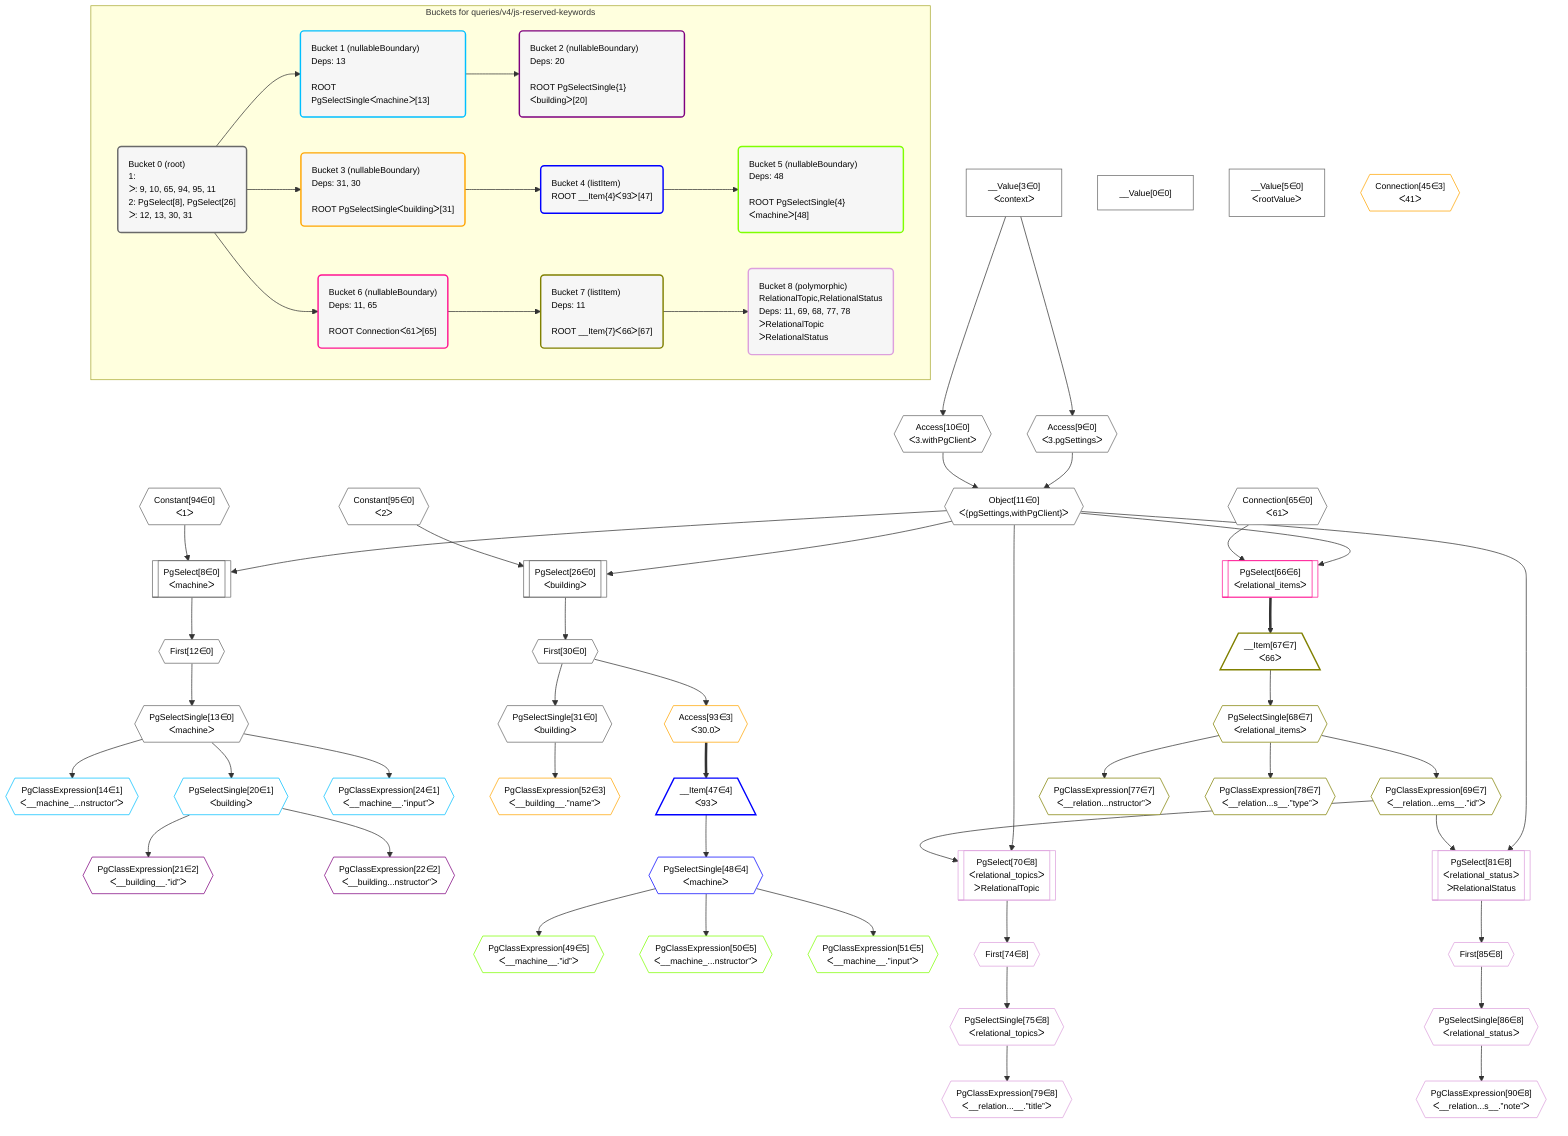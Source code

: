 %%{init: {'themeVariables': { 'fontSize': '12px'}}}%%
graph TD
    classDef path fill:#eee,stroke:#000,color:#000
    classDef plan fill:#fff,stroke-width:1px,color:#000
    classDef itemplan fill:#fff,stroke-width:2px,color:#000
    classDef unbatchedplan fill:#dff,stroke-width:1px,color:#000
    classDef sideeffectplan fill:#fcc,stroke-width:2px,color:#000
    classDef bucket fill:#f6f6f6,color:#000,stroke-width:2px,text-align:left


    %% plan dependencies
    PgSelect8[["PgSelect[8∈0]<br />ᐸmachineᐳ"]]:::plan
    Object11{{"Object[11∈0]<br />ᐸ{pgSettings,withPgClient}ᐳ"}}:::plan
    Constant94{{"Constant[94∈0]<br />ᐸ1ᐳ"}}:::plan
    Object11 & Constant94 --> PgSelect8
    Access9{{"Access[9∈0]<br />ᐸ3.pgSettingsᐳ"}}:::plan
    Access10{{"Access[10∈0]<br />ᐸ3.withPgClientᐳ"}}:::plan
    Access9 & Access10 --> Object11
    PgSelect26[["PgSelect[26∈0]<br />ᐸbuildingᐳ"]]:::plan
    Constant95{{"Constant[95∈0]<br />ᐸ2ᐳ"}}:::plan
    Object11 & Constant95 --> PgSelect26
    __Value3["__Value[3∈0]<br />ᐸcontextᐳ"]:::plan
    __Value3 --> Access9
    __Value3 --> Access10
    First12{{"First[12∈0]"}}:::plan
    PgSelect8 --> First12
    PgSelectSingle13{{"PgSelectSingle[13∈0]<br />ᐸmachineᐳ"}}:::plan
    First12 --> PgSelectSingle13
    First30{{"First[30∈0]"}}:::plan
    PgSelect26 --> First30
    PgSelectSingle31{{"PgSelectSingle[31∈0]<br />ᐸbuildingᐳ"}}:::plan
    First30 --> PgSelectSingle31
    __Value0["__Value[0∈0]"]:::plan
    __Value5["__Value[5∈0]<br />ᐸrootValueᐳ"]:::plan
    Connection65{{"Connection[65∈0]<br />ᐸ61ᐳ"}}:::plan
    PgClassExpression14{{"PgClassExpression[14∈1]<br />ᐸ__machine_...nstructor”ᐳ"}}:::plan
    PgSelectSingle13 --> PgClassExpression14
    PgSelectSingle20{{"PgSelectSingle[20∈1]<br />ᐸbuildingᐳ"}}:::plan
    PgSelectSingle13 --> PgSelectSingle20
    PgClassExpression24{{"PgClassExpression[24∈1]<br />ᐸ__machine__.”input”ᐳ"}}:::plan
    PgSelectSingle13 --> PgClassExpression24
    PgClassExpression21{{"PgClassExpression[21∈2]<br />ᐸ__building__.”id”ᐳ"}}:::plan
    PgSelectSingle20 --> PgClassExpression21
    PgClassExpression22{{"PgClassExpression[22∈2]<br />ᐸ__building...nstructor”ᐳ"}}:::plan
    PgSelectSingle20 --> PgClassExpression22
    PgClassExpression52{{"PgClassExpression[52∈3]<br />ᐸ__building__.”name”ᐳ"}}:::plan
    PgSelectSingle31 --> PgClassExpression52
    Access93{{"Access[93∈3]<br />ᐸ30.0ᐳ"}}:::plan
    First30 --> Access93
    Connection45{{"Connection[45∈3]<br />ᐸ41ᐳ"}}:::plan
    __Item47[/"__Item[47∈4]<br />ᐸ93ᐳ"\]:::itemplan
    Access93 ==> __Item47
    PgSelectSingle48{{"PgSelectSingle[48∈4]<br />ᐸmachineᐳ"}}:::plan
    __Item47 --> PgSelectSingle48
    PgClassExpression49{{"PgClassExpression[49∈5]<br />ᐸ__machine__.”id”ᐳ"}}:::plan
    PgSelectSingle48 --> PgClassExpression49
    PgClassExpression50{{"PgClassExpression[50∈5]<br />ᐸ__machine_...nstructor”ᐳ"}}:::plan
    PgSelectSingle48 --> PgClassExpression50
    PgClassExpression51{{"PgClassExpression[51∈5]<br />ᐸ__machine__.”input”ᐳ"}}:::plan
    PgSelectSingle48 --> PgClassExpression51
    PgSelect66[["PgSelect[66∈6]<br />ᐸrelational_itemsᐳ"]]:::plan
    Object11 & Connection65 --> PgSelect66
    __Item67[/"__Item[67∈7]<br />ᐸ66ᐳ"\]:::itemplan
    PgSelect66 ==> __Item67
    PgSelectSingle68{{"PgSelectSingle[68∈7]<br />ᐸrelational_itemsᐳ"}}:::plan
    __Item67 --> PgSelectSingle68
    PgClassExpression69{{"PgClassExpression[69∈7]<br />ᐸ__relation...ems__.”id”ᐳ"}}:::plan
    PgSelectSingle68 --> PgClassExpression69
    PgClassExpression77{{"PgClassExpression[77∈7]<br />ᐸ__relation...nstructor”ᐳ"}}:::plan
    PgSelectSingle68 --> PgClassExpression77
    PgClassExpression78{{"PgClassExpression[78∈7]<br />ᐸ__relation...s__.”type”ᐳ"}}:::plan
    PgSelectSingle68 --> PgClassExpression78
    PgSelect70[["PgSelect[70∈8]<br />ᐸrelational_topicsᐳ<br />ᐳRelationalTopic"]]:::plan
    Object11 & PgClassExpression69 --> PgSelect70
    PgSelect81[["PgSelect[81∈8]<br />ᐸrelational_statusᐳ<br />ᐳRelationalStatus"]]:::plan
    Object11 & PgClassExpression69 --> PgSelect81
    First74{{"First[74∈8]"}}:::plan
    PgSelect70 --> First74
    PgSelectSingle75{{"PgSelectSingle[75∈8]<br />ᐸrelational_topicsᐳ"}}:::plan
    First74 --> PgSelectSingle75
    PgClassExpression79{{"PgClassExpression[79∈8]<br />ᐸ__relation...__.”title”ᐳ"}}:::plan
    PgSelectSingle75 --> PgClassExpression79
    First85{{"First[85∈8]"}}:::plan
    PgSelect81 --> First85
    PgSelectSingle86{{"PgSelectSingle[86∈8]<br />ᐸrelational_statusᐳ"}}:::plan
    First85 --> PgSelectSingle86
    PgClassExpression90{{"PgClassExpression[90∈8]<br />ᐸ__relation...s__.”note”ᐳ"}}:::plan
    PgSelectSingle86 --> PgClassExpression90

    %% define steps

    subgraph "Buckets for queries/v4/js-reserved-keywords"
    Bucket0("Bucket 0 (root)<br />1: <br />ᐳ: 9, 10, 65, 94, 95, 11<br />2: PgSelect[8], PgSelect[26]<br />ᐳ: 12, 13, 30, 31"):::bucket
    classDef bucket0 stroke:#696969
    class Bucket0,__Value0,__Value3,__Value5,PgSelect8,Access9,Access10,Object11,First12,PgSelectSingle13,PgSelect26,First30,PgSelectSingle31,Connection65,Constant94,Constant95 bucket0
    Bucket1("Bucket 1 (nullableBoundary)<br />Deps: 13<br /><br />ROOT PgSelectSingleᐸmachineᐳ[13]"):::bucket
    classDef bucket1 stroke:#00bfff
    class Bucket1,PgClassExpression14,PgSelectSingle20,PgClassExpression24 bucket1
    Bucket2("Bucket 2 (nullableBoundary)<br />Deps: 20<br /><br />ROOT PgSelectSingle{1}ᐸbuildingᐳ[20]"):::bucket
    classDef bucket2 stroke:#7f007f
    class Bucket2,PgClassExpression21,PgClassExpression22 bucket2
    Bucket3("Bucket 3 (nullableBoundary)<br />Deps: 31, 30<br /><br />ROOT PgSelectSingleᐸbuildingᐳ[31]"):::bucket
    classDef bucket3 stroke:#ffa500
    class Bucket3,Connection45,PgClassExpression52,Access93 bucket3
    Bucket4("Bucket 4 (listItem)<br />ROOT __Item{4}ᐸ93ᐳ[47]"):::bucket
    classDef bucket4 stroke:#0000ff
    class Bucket4,__Item47,PgSelectSingle48 bucket4
    Bucket5("Bucket 5 (nullableBoundary)<br />Deps: 48<br /><br />ROOT PgSelectSingle{4}ᐸmachineᐳ[48]"):::bucket
    classDef bucket5 stroke:#7fff00
    class Bucket5,PgClassExpression49,PgClassExpression50,PgClassExpression51 bucket5
    Bucket6("Bucket 6 (nullableBoundary)<br />Deps: 11, 65<br /><br />ROOT Connectionᐸ61ᐳ[65]"):::bucket
    classDef bucket6 stroke:#ff1493
    class Bucket6,PgSelect66 bucket6
    Bucket7("Bucket 7 (listItem)<br />Deps: 11<br /><br />ROOT __Item{7}ᐸ66ᐳ[67]"):::bucket
    classDef bucket7 stroke:#808000
    class Bucket7,__Item67,PgSelectSingle68,PgClassExpression69,PgClassExpression77,PgClassExpression78 bucket7
    Bucket8("Bucket 8 (polymorphic)<br />RelationalTopic,RelationalStatus<br />Deps: 11, 69, 68, 77, 78<br />ᐳRelationalTopic<br />ᐳRelationalStatus"):::bucket
    classDef bucket8 stroke:#dda0dd
    class Bucket8,PgSelect70,First74,PgSelectSingle75,PgClassExpression79,PgSelect81,First85,PgSelectSingle86,PgClassExpression90 bucket8
    Bucket0 --> Bucket1 & Bucket3 & Bucket6
    Bucket1 --> Bucket2
    Bucket3 --> Bucket4
    Bucket4 --> Bucket5
    Bucket6 --> Bucket7
    Bucket7 --> Bucket8
    end